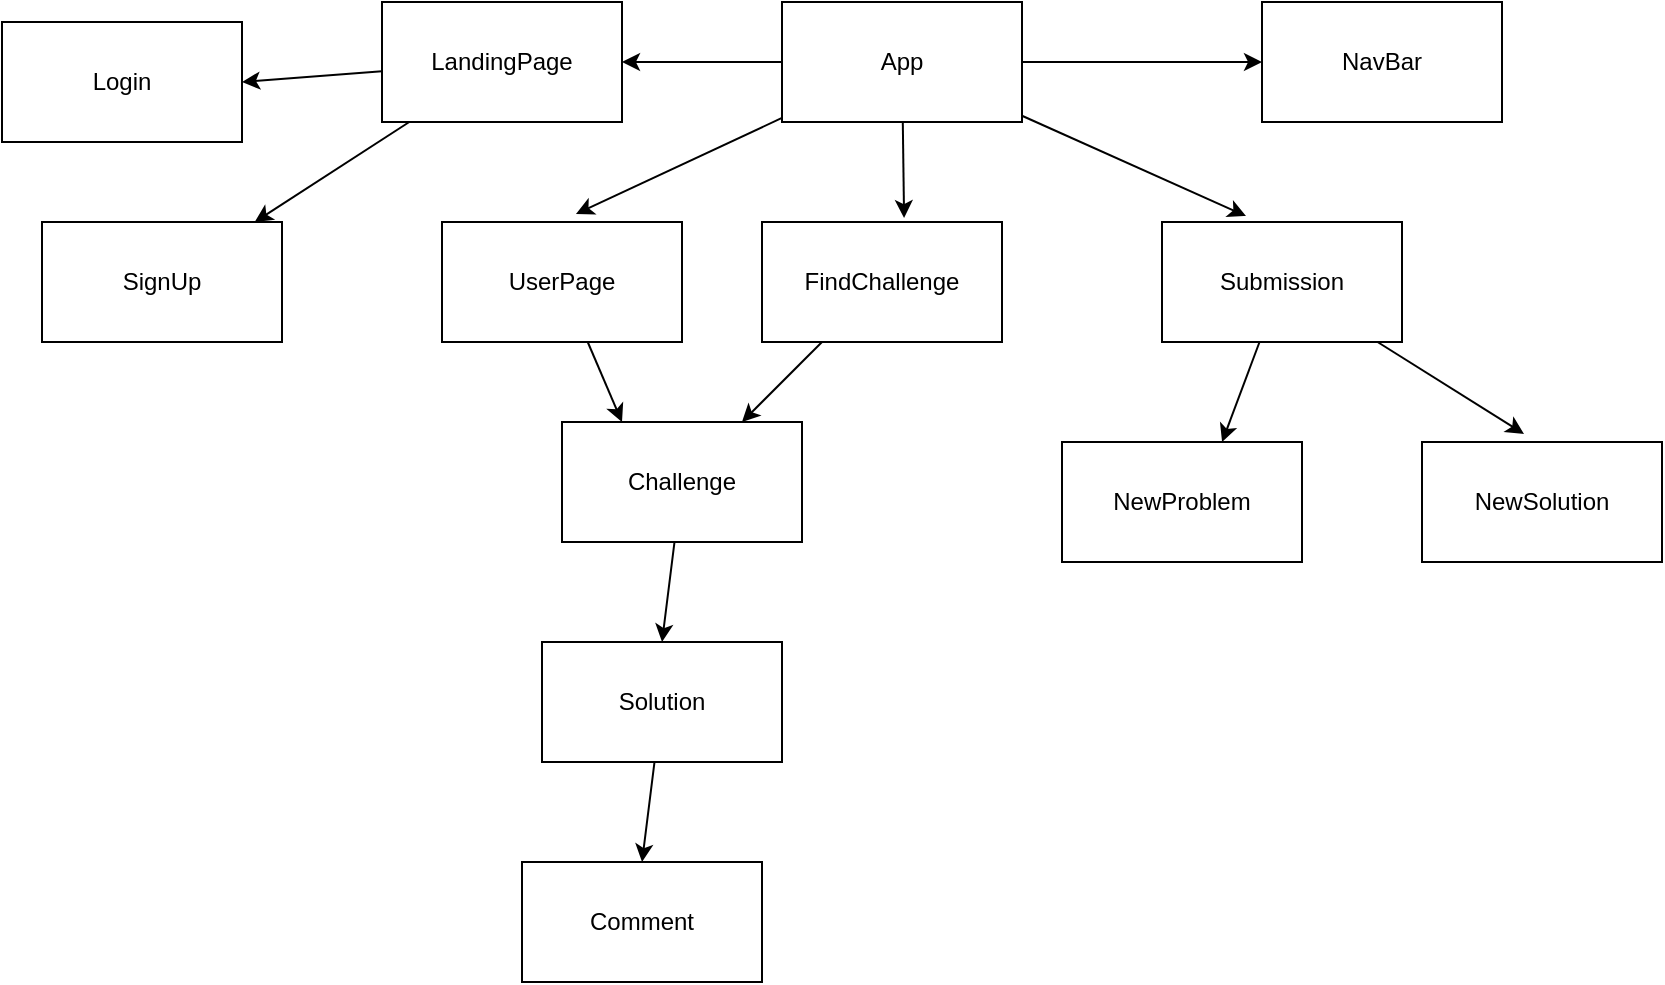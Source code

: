 <mxfile>
    <diagram id="APUHOT9g7WTHmiHVqTJb" name="Page-1">
        <mxGraphModel dx="2294" dy="644" grid="1" gridSize="10" guides="1" tooltips="1" connect="1" arrows="1" fold="1" page="1" pageScale="1" pageWidth="850" pageHeight="1100" math="0" shadow="0">
            <root>
                <mxCell id="0"/>
                <mxCell id="1" parent="0"/>
                <mxCell id="4" style="edgeStyle=none;html=1;entryX=1;entryY=0.5;entryDx=0;entryDy=0;" parent="1" source="2" target="3" edge="1">
                    <mxGeometry relative="1" as="geometry"/>
                </mxCell>
                <mxCell id="11" style="edgeStyle=none;html=1;entryX=0;entryY=0.5;entryDx=0;entryDy=0;" parent="1" source="2" target="10" edge="1">
                    <mxGeometry relative="1" as="geometry"/>
                </mxCell>
                <mxCell id="15" style="edgeStyle=none;html=1;entryX=0.558;entryY=-0.067;entryDx=0;entryDy=0;entryPerimeter=0;" parent="1" source="2" target="12" edge="1">
                    <mxGeometry relative="1" as="geometry"/>
                </mxCell>
                <mxCell id="16" style="edgeStyle=none;html=1;entryX=0.592;entryY=-0.033;entryDx=0;entryDy=0;entryPerimeter=0;" parent="1" source="2" target="13" edge="1">
                    <mxGeometry relative="1" as="geometry"/>
                </mxCell>
                <mxCell id="19" style="edgeStyle=none;html=1;entryX=0.35;entryY=-0.05;entryDx=0;entryDy=0;entryPerimeter=0;" parent="1" source="2" target="18" edge="1">
                    <mxGeometry relative="1" as="geometry"/>
                </mxCell>
                <mxCell id="2" value="App" style="whiteSpace=wrap;html=1;" parent="1" vertex="1">
                    <mxGeometry x="-40" y="20" width="120" height="60" as="geometry"/>
                </mxCell>
                <mxCell id="8" value="" style="edgeStyle=none;html=1;" parent="1" source="3" target="7" edge="1">
                    <mxGeometry relative="1" as="geometry"/>
                </mxCell>
                <mxCell id="9" style="edgeStyle=none;html=1;entryX=1;entryY=0.5;entryDx=0;entryDy=0;" parent="1" source="3" target="5" edge="1">
                    <mxGeometry relative="1" as="geometry"/>
                </mxCell>
                <mxCell id="3" value="LandingPage" style="whiteSpace=wrap;html=1;" parent="1" vertex="1">
                    <mxGeometry x="-240" y="20" width="120" height="60" as="geometry"/>
                </mxCell>
                <mxCell id="5" value="Login" style="whiteSpace=wrap;html=1;" parent="1" vertex="1">
                    <mxGeometry x="-430" y="30" width="120" height="60" as="geometry"/>
                </mxCell>
                <mxCell id="7" value="SignUp" style="whiteSpace=wrap;html=1;" parent="1" vertex="1">
                    <mxGeometry x="-410" y="130" width="120" height="60" as="geometry"/>
                </mxCell>
                <mxCell id="10" value="NavBar" style="whiteSpace=wrap;html=1;" parent="1" vertex="1">
                    <mxGeometry x="200" y="20" width="120" height="60" as="geometry"/>
                </mxCell>
                <mxCell id="26" style="edgeStyle=none;html=1;entryX=0.25;entryY=0;entryDx=0;entryDy=0;" parent="1" source="12" target="24" edge="1">
                    <mxGeometry relative="1" as="geometry"/>
                </mxCell>
                <mxCell id="12" value="UserPage" style="whiteSpace=wrap;html=1;" parent="1" vertex="1">
                    <mxGeometry x="-210" y="130" width="120" height="60" as="geometry"/>
                </mxCell>
                <mxCell id="29" style="edgeStyle=none;html=1;entryX=0.75;entryY=0;entryDx=0;entryDy=0;" parent="1" source="13" target="24" edge="1">
                    <mxGeometry relative="1" as="geometry"/>
                </mxCell>
                <mxCell id="13" value="FindChallenge" style="whiteSpace=wrap;html=1;" parent="1" vertex="1">
                    <mxGeometry x="-50" y="130" width="120" height="60" as="geometry"/>
                </mxCell>
                <mxCell id="22" style="edgeStyle=none;html=1;entryX=0.425;entryY=-0.067;entryDx=0;entryDy=0;entryPerimeter=0;" parent="1" source="18" target="21" edge="1">
                    <mxGeometry relative="1" as="geometry"/>
                </mxCell>
                <mxCell id="23" style="edgeStyle=none;html=1;entryX=0.667;entryY=0;entryDx=0;entryDy=0;entryPerimeter=0;" parent="1" source="18" target="20" edge="1">
                    <mxGeometry relative="1" as="geometry"/>
                </mxCell>
                <mxCell id="18" value="Submission" style="whiteSpace=wrap;html=1;" parent="1" vertex="1">
                    <mxGeometry x="150" y="130" width="120" height="60" as="geometry"/>
                </mxCell>
                <mxCell id="20" value="NewProblem" style="whiteSpace=wrap;html=1;" parent="1" vertex="1">
                    <mxGeometry x="100" y="240" width="120" height="60" as="geometry"/>
                </mxCell>
                <mxCell id="21" value="NewSolution" style="whiteSpace=wrap;html=1;" parent="1" vertex="1">
                    <mxGeometry x="280" y="240" width="120" height="60" as="geometry"/>
                </mxCell>
                <mxCell id="33" style="edgeStyle=none;html=1;entryX=0.5;entryY=0;entryDx=0;entryDy=0;" edge="1" parent="1" source="24" target="25">
                    <mxGeometry relative="1" as="geometry"/>
                </mxCell>
                <mxCell id="24" value="Challenge" style="whiteSpace=wrap;html=1;" parent="1" vertex="1">
                    <mxGeometry x="-150" y="230" width="120" height="60" as="geometry"/>
                </mxCell>
                <mxCell id="31" style="edgeStyle=none;html=1;entryX=0.5;entryY=0;entryDx=0;entryDy=0;" parent="1" source="25" target="30" edge="1">
                    <mxGeometry relative="1" as="geometry"/>
                </mxCell>
                <mxCell id="25" value="Solution" style="whiteSpace=wrap;html=1;" parent="1" vertex="1">
                    <mxGeometry x="-160" y="340" width="120" height="60" as="geometry"/>
                </mxCell>
                <mxCell id="30" value="Comment" style="whiteSpace=wrap;html=1;" parent="1" vertex="1">
                    <mxGeometry x="-170" y="450" width="120" height="60" as="geometry"/>
                </mxCell>
            </root>
        </mxGraphModel>
    </diagram>
</mxfile>
